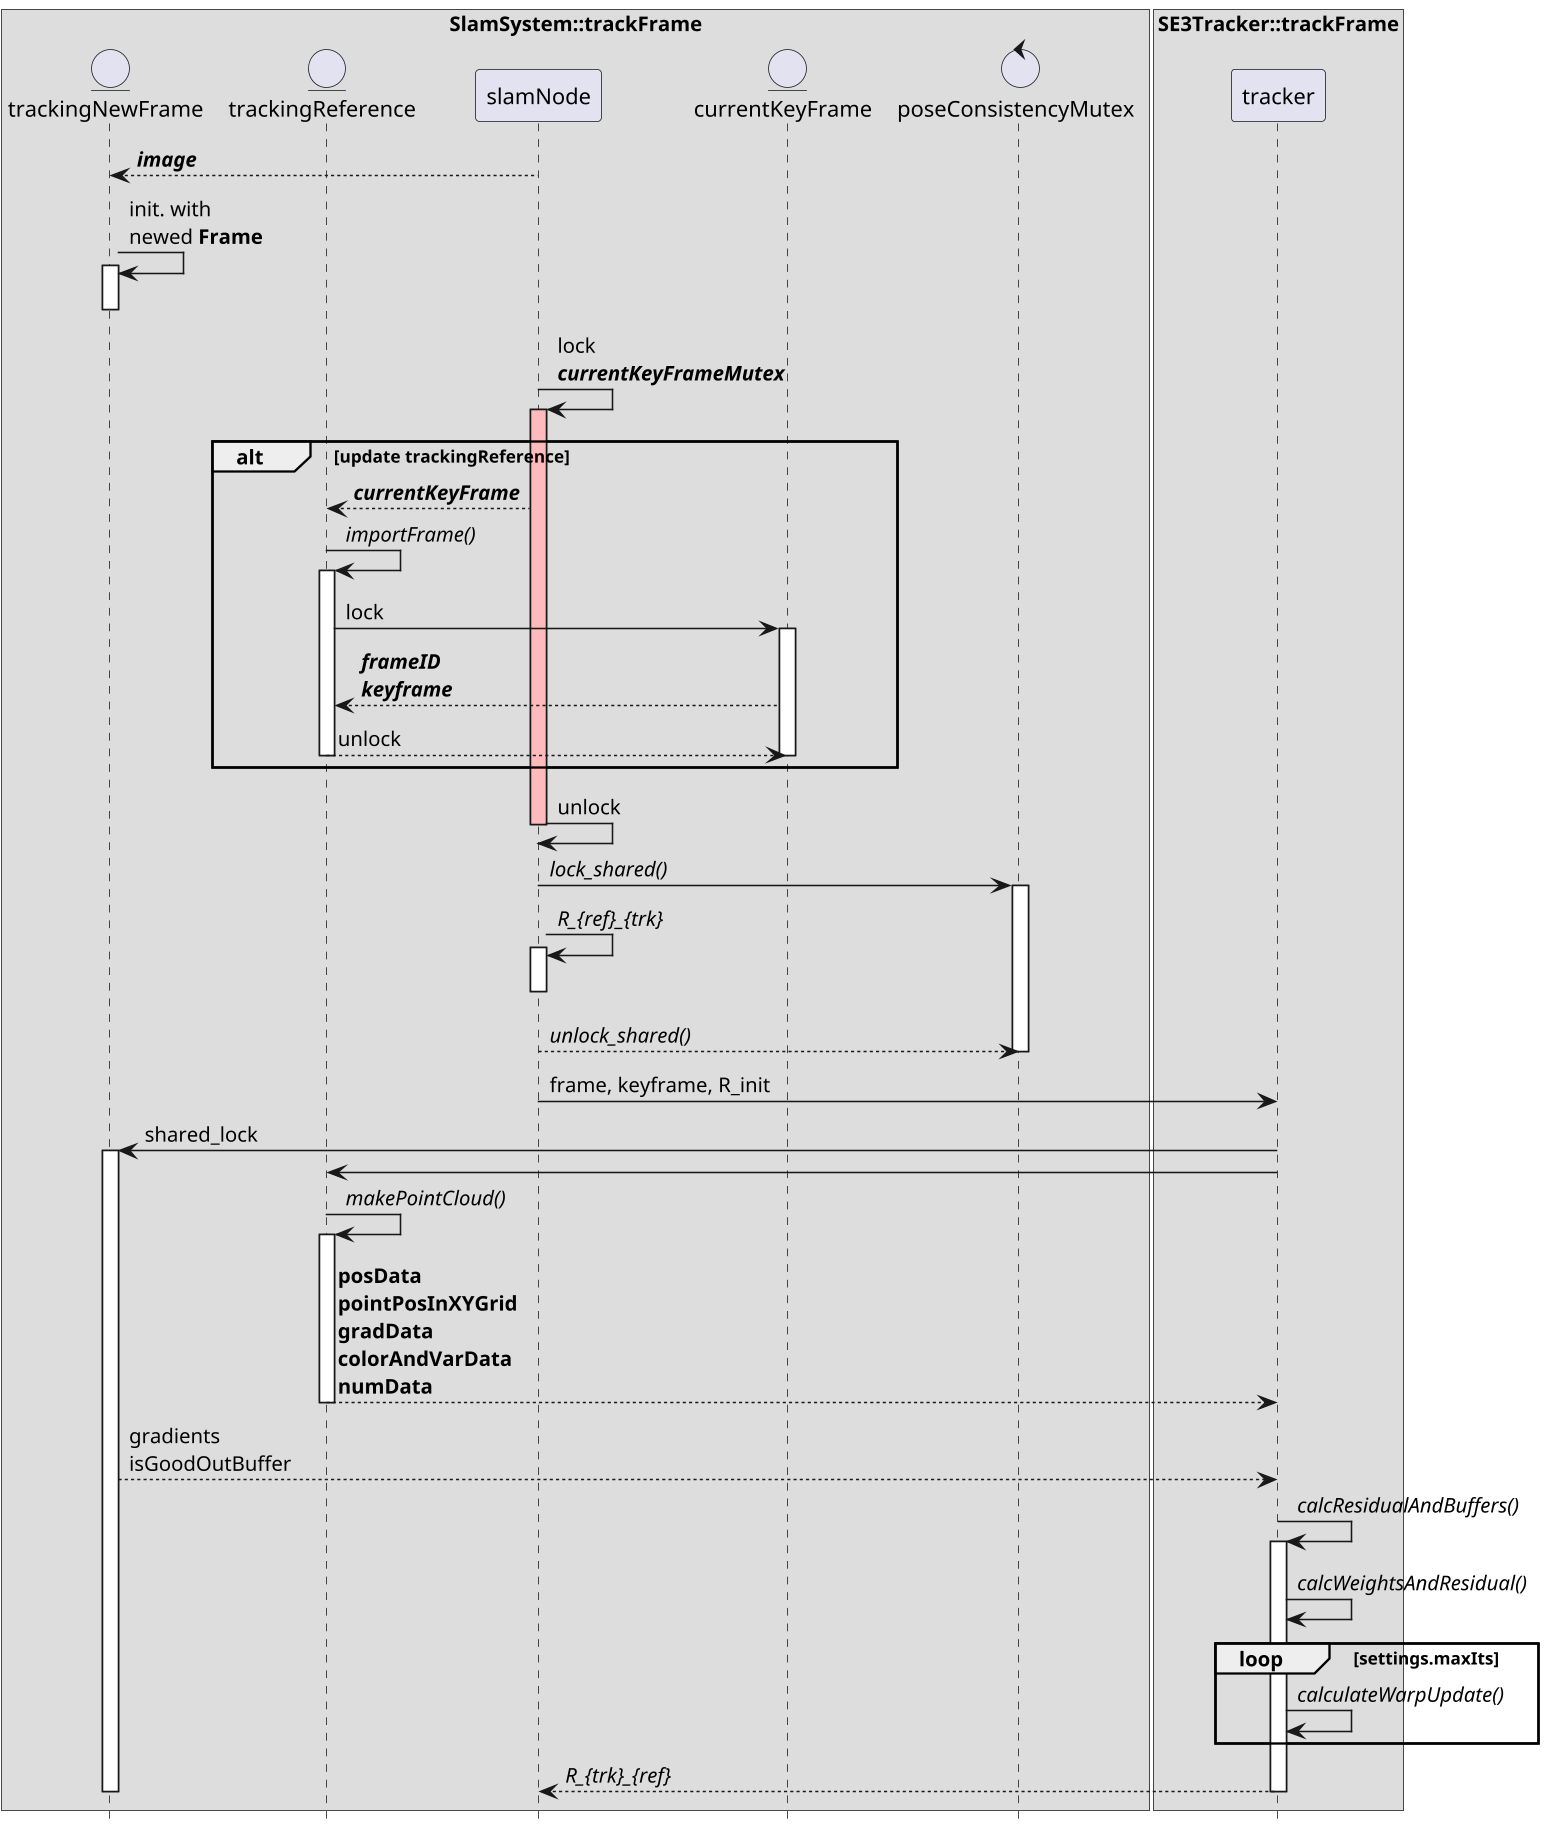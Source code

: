 @startuml
skinparam dpi 150
hide footbox

control poseConsistencyMutex
entity trackingNewFrame
entity trackingReference
entity currentKeyFrame
box "SlamSystem::trackFrame"
participant trackingNewFrame
participant trackingReference
participant slamNode
participant currentKeyFrame
participant poseConsistencyMutex
end box

box "SE3Tracker::trackFrame"
participant tracker
end box

slamNode --> trackingNewFrame : //**image**//

trackingNewFrame -> trackingNewFrame: init. with\nnewed **Frame**
activate trackingNewFrame
deactivate trackingNewFrame

slamNode -> slamNode : lock\n//**currentKeyFrameMutex**//
activate slamNode #FFBBBB

alt update trackingReference
slamNode --> trackingReference : //**currentKeyFrame**//
trackingReference -> trackingReference : //importFrame()//
activate trackingReference

trackingReference -> currentKeyFrame : lock
activate currentKeyFrame
currentKeyFrame --> trackingReference : //**frameID**//\n//**keyframe**//
trackingReference --> currentKeyFrame : unlock
deactivate currentKeyFrame

deactivate trackingReference

end

slamNode -> slamNode : unlock
deactivate slamNode

slamNode -> poseConsistencyMutex : //lock_shared()//
activate poseConsistencyMutex

slamNode -> slamNode : //R_{ref}_{trk}//
activate slamNode
deactivate slamNode

slamNode --> poseConsistencyMutex : //unlock_shared()//

deactivate poseConsistencyMutex

slamNode -> tracker : frame, keyframe, R_init
tracker -> trackingNewFrame : shared_lock
activate trackingNewFrame

tracker -> trackingReference
trackingReference -> trackingReference : //makePointCloud()//
activate trackingReference
trackingReference --> tracker: **posData**\n**pointPosInXYGrid**\n**gradData**\n**colorAndVarData**\n**numData**
deactivate trackingReference

trackingNewFrame --> tracker : gradients\nisGoodOutBuffer

tracker -> tracker : //calcResidualAndBuffers()//
activate tracker
tracker -> tracker : //calcWeightsAndResidual()//

loop settings.maxIts
tracker -> tracker : //calculateWarpUpdate()//
end

tracker --> slamNode : //R_{trk}_{ref}//
deactivate tracker


deactivate trackingNewFrame

@enduml
